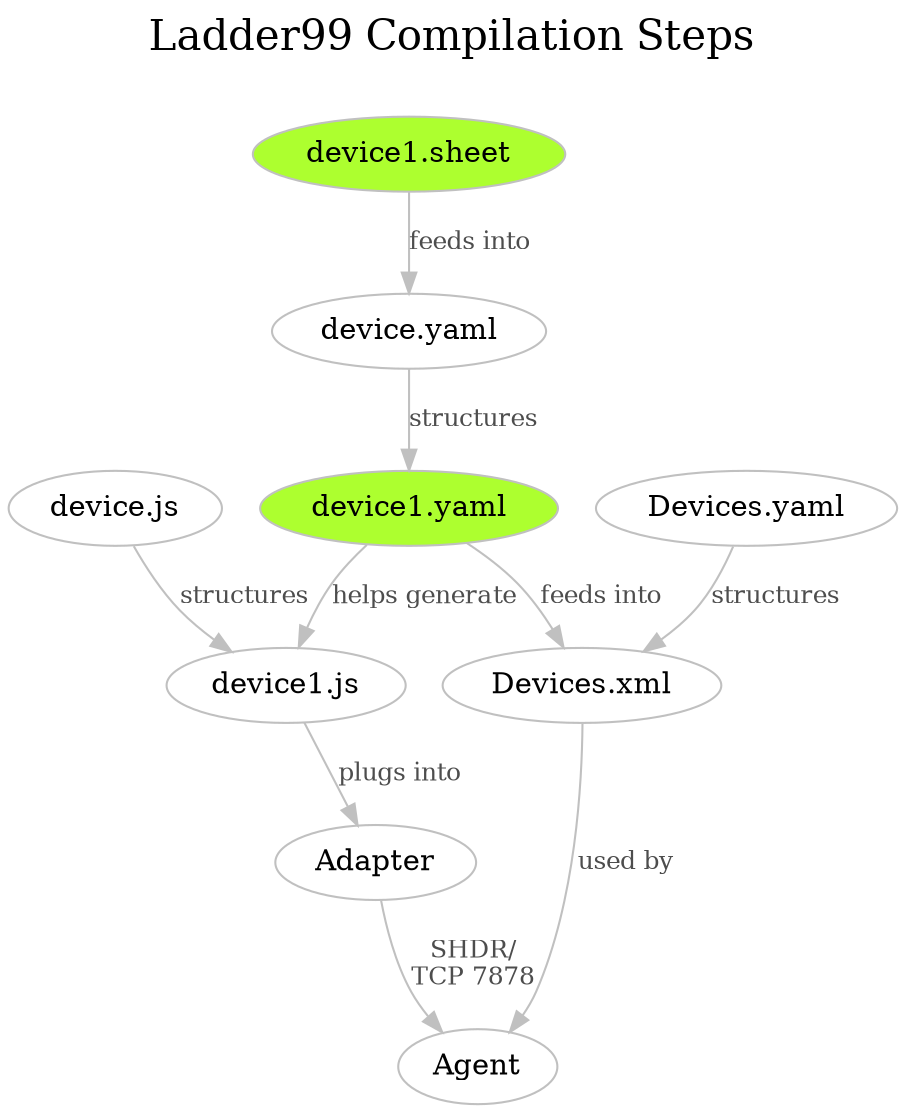 digraph "ladder99-compilation" {

  // styles
  graph [ label="Ladder99 Compilation Steps\n "; color=lightgray; ];
  graph [ fontsize=20 ];
  graph [ labelloc=t ];
  // graph [ ranksep=0.2 ];
  // graph [ nodesep=0.35 ];
  // graph [ rankdir=LR; ] // left-to-right
  node [ color=gray; fillcolor=white; style=filled ];
  edge [ color=gray ];
  edge [ fontsize=12; fontcolor=gray30; ];

  // nodes
  Device1Sheet [ fillcolor="greenyellow"; label="device1.sheet" ];
  DeviceYaml [ label="device.yaml" ];
  Device1Yaml [ fillcolor="greenyellow"; label="device1.yaml" ];
  DeviceJs [ label="device.js" ];
  Device1Js [ label="device1.js" ];
  DevicesXml [ label="Devices.xml" ];
  DevicesYaml [ label="Devices.yaml" ];

  // edges
  DeviceYaml -> Device1Yaml [ label="structures" ];
  Device1Sheet -> DeviceYaml [ label="feeds into" ];
  Device1Yaml -> Device1Js [ label="helps generate" ];
  DeviceJs -> Device1Js [ label="structures" ];
  Device1Js -> Adapter [ label="plugs into" ];
  Device1Yaml -> DevicesXml [ label="feeds into" ];
  Adapter -> Agent [ label="SHDR/\nTCP 7878" ];
  DevicesYaml -> DevicesXml [ label="structures" ];
  DevicesXml -> Agent [ label="used by" ];

  // rank
  // { rank=same; DiodeSender DiodeReceiver Agent Application Database Visualizer };
}
